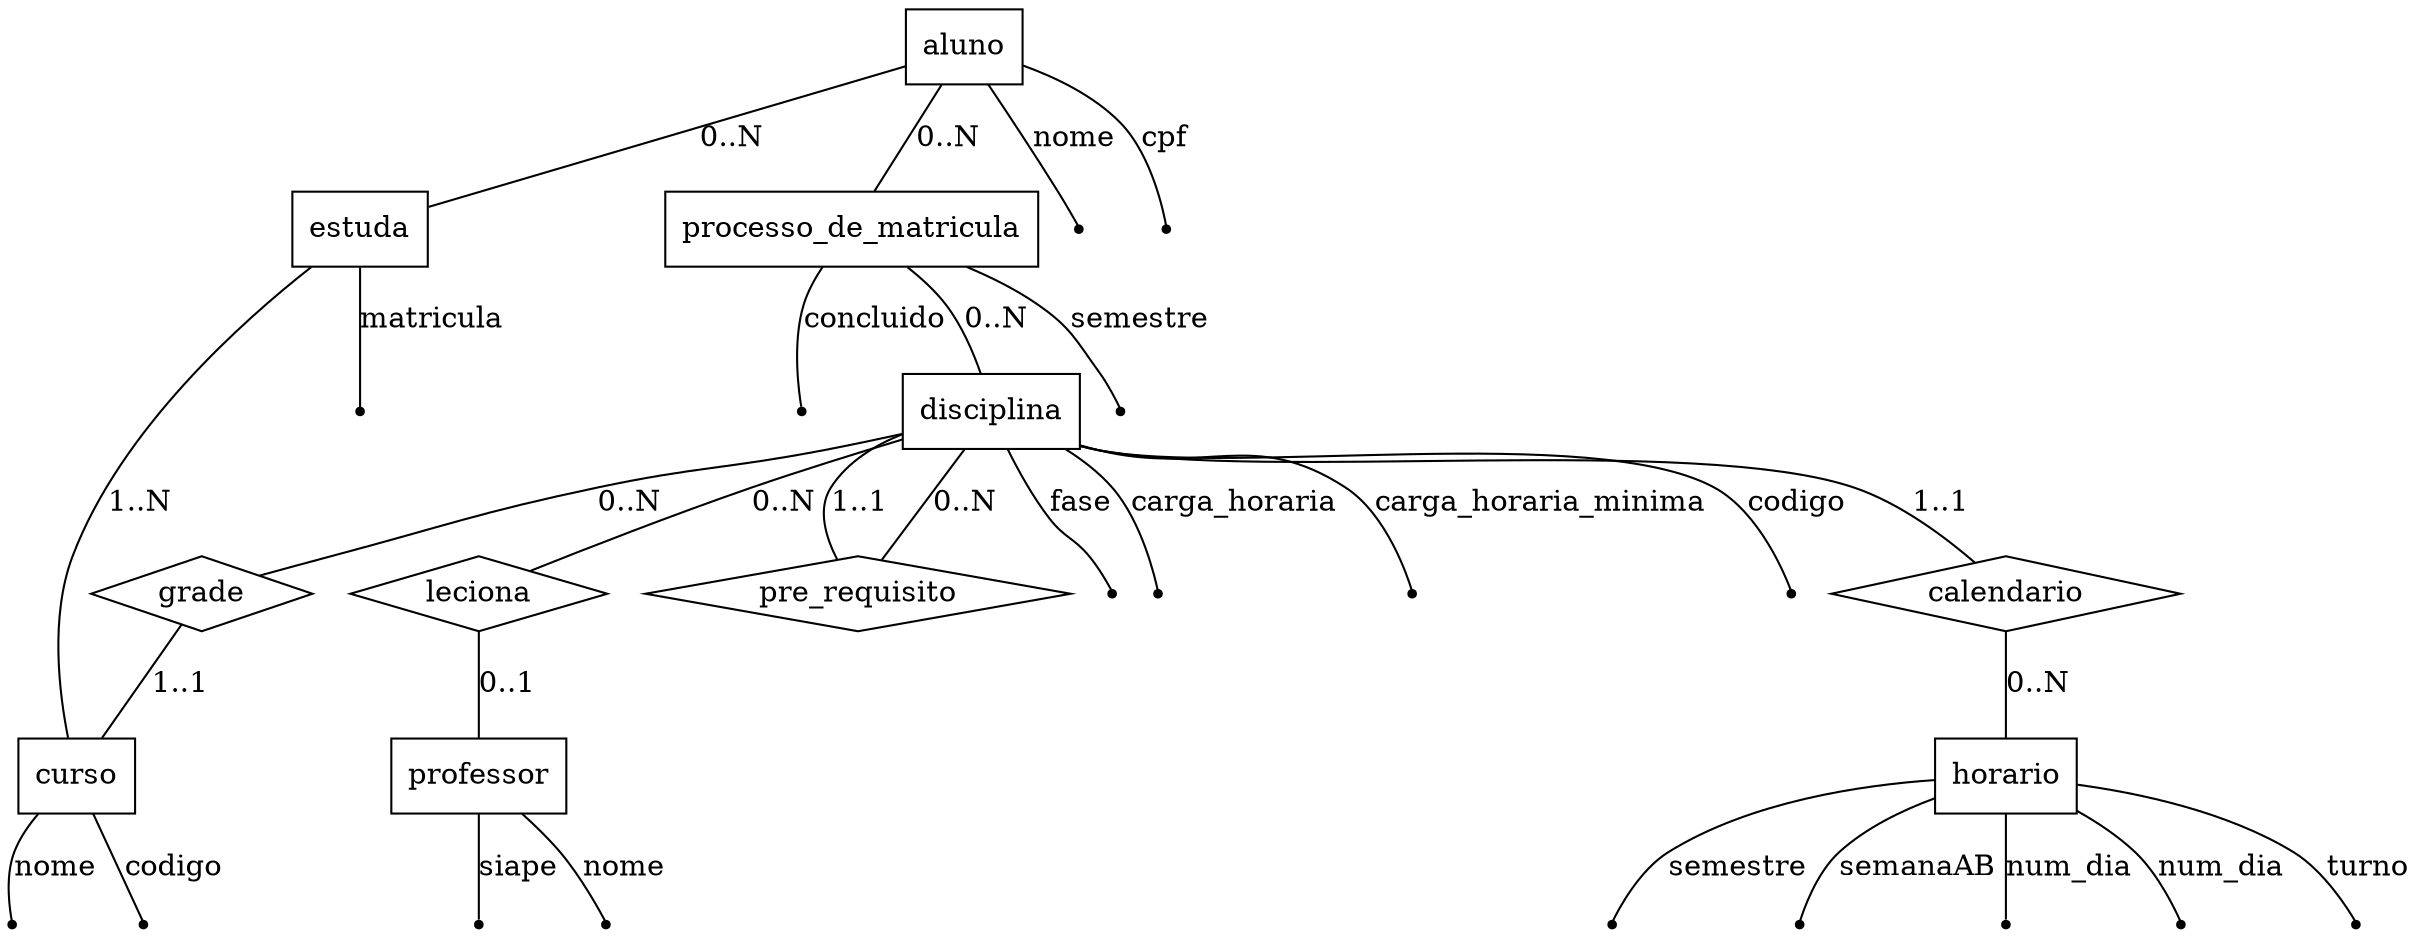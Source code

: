 graph diagramaER{

	//entidades
	aluno [shape = record]
	disciplina [shape = record]
	horario [shape = record]
	professor [shape = record]
	curso [shape = record]

	//relacionamento
	calendario [shape=diamond]  // entidade associativa e possui atributo semestre_corrente.
	grade [shape=diamond]
	leciona [shape=diamond]
	processo_de_matricula [shape=msquare]
	estuda [shape=msquare]
	pre_requisito [shape=diamond]

	//atributos
	matricula [shape = point]
	nome [shape = point]
	cpf [shape = point]
	semestre [shape = point]
	concluido [shape = point]
	nomeC [shape = point]
	codigoC [shape = point]
	siape  [shape = point]
	nomeP [shape = point]
	fase [shape = point]
	carga_horaria  [shape = point]
	carga_horaria_min  [shape = point]
	codigo_dis [shape = point]
	semanaAB  [shape = point]
	num_dia  [shape = point]
	num_aula  [shape = point]
	turno  [shape = point]
	semestre_hora [shape = point]
	

	
	aluno -- cpf [label = "cpf"] // identificador do aluno.
	aluno -- nome [label = "nome"]
	processo_de_matricula -- semestre [label = "semestre"]
	processo_de_matricula -- concluido [label = "concluido"]
	curso -- codigoC [label = "codigo"] 
	curso -- nomeC [label = "nome"]
	professor -- siape [label = "siape"] // identificador do professor.
	professor -- nomeP [label = "nome"]
	disciplina -- carga_horaria [label = "carga_horaria"]
	disciplina -- carga_horaria_min [label = "carga_horaria_minima"]
	disciplina -- fase [label = "fase"]
	disciplina -- codigo_dis [label = "codigo"] 
	horario -- turno [label = "turno"]
	horario -- num_dia [label = "num_dia"]
	horario -- num_aula [label = "num_dia"]
	horario -- semanaAB [label = "semanaAB"]
	horario -- semestre_hora [label = "semestre"]
	estuda -- matricula [label = "matricula"]
	
	aluno -- processo_de_matricula [label="0..N"] // processo_de_matricula - entidade associativa.
	processo_de_matricula -- disciplina [label="0..N"]

	aluno -- estuda [label="0..N"] // Estuda - entidade associativa.  
	estuda -- curso [label="1..N"] 

	disciplina -- pre_requisito [label="1..1"]
	pre_requisito -- disciplina [label="0..N"]

	disciplina -- grade [label="0..N"]
 	grade -- curso [label="1..1"]

	disciplina -- leciona [label="0..N"]
	leciona -- professor  [label="0..1"] 

	disciplina -- calendario [label="1..1"]
	calendario -- horario [label="0..N"]

}

